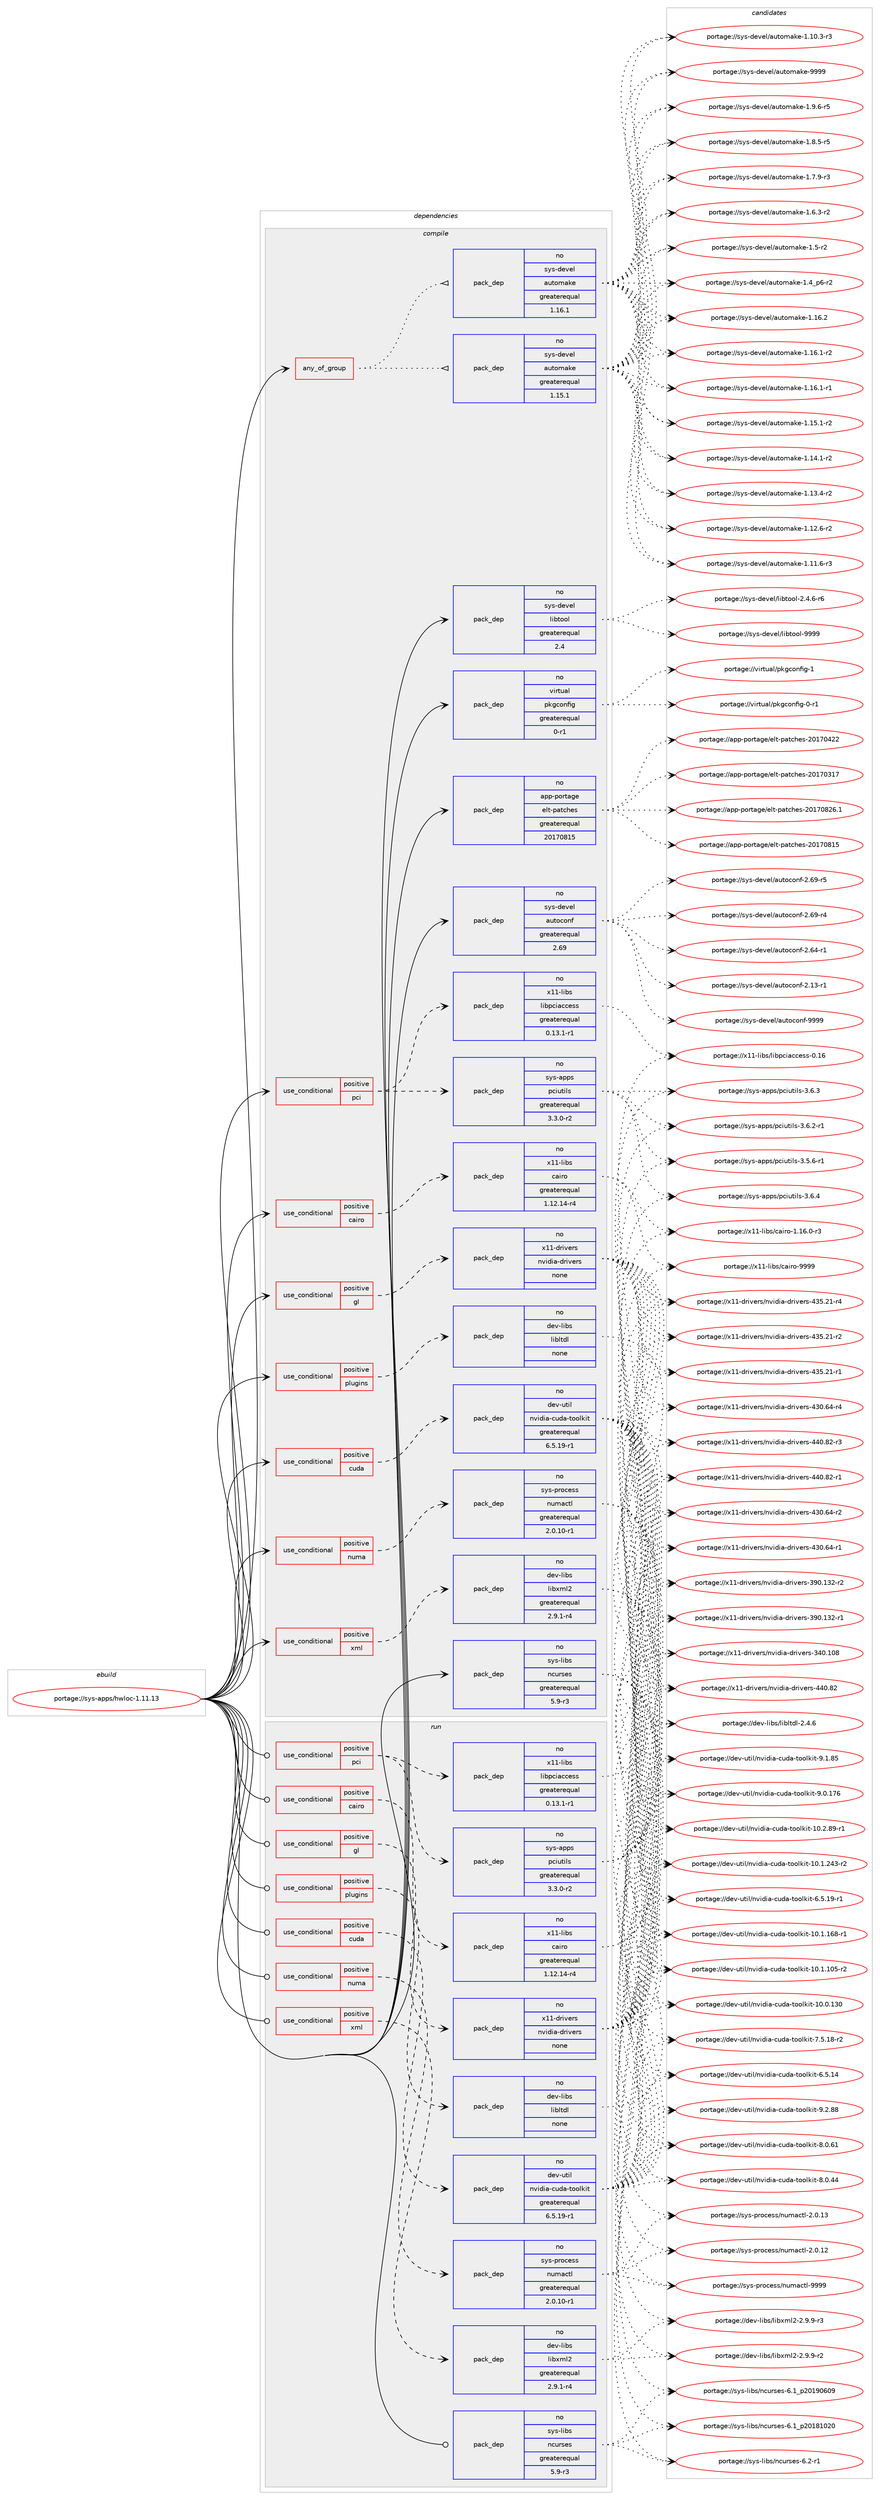 digraph prolog {

# *************
# Graph options
# *************

newrank=true;
concentrate=true;
compound=true;
graph [rankdir=LR,fontname=Helvetica,fontsize=10,ranksep=1.5];#, ranksep=2.5, nodesep=0.2];
edge  [arrowhead=vee];
node  [fontname=Helvetica,fontsize=10];

# **********
# The ebuild
# **********

subgraph cluster_leftcol {
color=gray;
rank=same;
label=<<i>ebuild</i>>;
id [label="portage://sys-apps/hwloc-1.11.13", color=red, width=4, href="../sys-apps/hwloc-1.11.13.svg"];
}

# ****************
# The dependencies
# ****************

subgraph cluster_midcol {
color=gray;
label=<<i>dependencies</i>>;
subgraph cluster_compile {
fillcolor="#eeeeee";
style=filled;
label=<<i>compile</i>>;
subgraph any101 {
dependency6155 [label=<<TABLE BORDER="0" CELLBORDER="1" CELLSPACING="0" CELLPADDING="4"><TR><TD CELLPADDING="10">any_of_group</TD></TR></TABLE>>, shape=none, color=red];subgraph pack4727 {
dependency6156 [label=<<TABLE BORDER="0" CELLBORDER="1" CELLSPACING="0" CELLPADDING="4" WIDTH="220"><TR><TD ROWSPAN="6" CELLPADDING="30">pack_dep</TD></TR><TR><TD WIDTH="110">no</TD></TR><TR><TD>sys-devel</TD></TR><TR><TD>automake</TD></TR><TR><TD>greaterequal</TD></TR><TR><TD>1.16.1</TD></TR></TABLE>>, shape=none, color=blue];
}
dependency6155:e -> dependency6156:w [weight=20,style="dotted",arrowhead="oinv"];
subgraph pack4728 {
dependency6157 [label=<<TABLE BORDER="0" CELLBORDER="1" CELLSPACING="0" CELLPADDING="4" WIDTH="220"><TR><TD ROWSPAN="6" CELLPADDING="30">pack_dep</TD></TR><TR><TD WIDTH="110">no</TD></TR><TR><TD>sys-devel</TD></TR><TR><TD>automake</TD></TR><TR><TD>greaterequal</TD></TR><TR><TD>1.15.1</TD></TR></TABLE>>, shape=none, color=blue];
}
dependency6155:e -> dependency6157:w [weight=20,style="dotted",arrowhead="oinv"];
}
id:e -> dependency6155:w [weight=20,style="solid",arrowhead="vee"];
subgraph cond1318 {
dependency6158 [label=<<TABLE BORDER="0" CELLBORDER="1" CELLSPACING="0" CELLPADDING="4"><TR><TD ROWSPAN="3" CELLPADDING="10">use_conditional</TD></TR><TR><TD>positive</TD></TR><TR><TD>cairo</TD></TR></TABLE>>, shape=none, color=red];
subgraph pack4729 {
dependency6159 [label=<<TABLE BORDER="0" CELLBORDER="1" CELLSPACING="0" CELLPADDING="4" WIDTH="220"><TR><TD ROWSPAN="6" CELLPADDING="30">pack_dep</TD></TR><TR><TD WIDTH="110">no</TD></TR><TR><TD>x11-libs</TD></TR><TR><TD>cairo</TD></TR><TR><TD>greaterequal</TD></TR><TR><TD>1.12.14-r4</TD></TR></TABLE>>, shape=none, color=blue];
}
dependency6158:e -> dependency6159:w [weight=20,style="dashed",arrowhead="vee"];
}
id:e -> dependency6158:w [weight=20,style="solid",arrowhead="vee"];
subgraph cond1319 {
dependency6160 [label=<<TABLE BORDER="0" CELLBORDER="1" CELLSPACING="0" CELLPADDING="4"><TR><TD ROWSPAN="3" CELLPADDING="10">use_conditional</TD></TR><TR><TD>positive</TD></TR><TR><TD>cuda</TD></TR></TABLE>>, shape=none, color=red];
subgraph pack4730 {
dependency6161 [label=<<TABLE BORDER="0" CELLBORDER="1" CELLSPACING="0" CELLPADDING="4" WIDTH="220"><TR><TD ROWSPAN="6" CELLPADDING="30">pack_dep</TD></TR><TR><TD WIDTH="110">no</TD></TR><TR><TD>dev-util</TD></TR><TR><TD>nvidia-cuda-toolkit</TD></TR><TR><TD>greaterequal</TD></TR><TR><TD>6.5.19-r1</TD></TR></TABLE>>, shape=none, color=blue];
}
dependency6160:e -> dependency6161:w [weight=20,style="dashed",arrowhead="vee"];
}
id:e -> dependency6160:w [weight=20,style="solid",arrowhead="vee"];
subgraph cond1320 {
dependency6162 [label=<<TABLE BORDER="0" CELLBORDER="1" CELLSPACING="0" CELLPADDING="4"><TR><TD ROWSPAN="3" CELLPADDING="10">use_conditional</TD></TR><TR><TD>positive</TD></TR><TR><TD>gl</TD></TR></TABLE>>, shape=none, color=red];
subgraph pack4731 {
dependency6163 [label=<<TABLE BORDER="0" CELLBORDER="1" CELLSPACING="0" CELLPADDING="4" WIDTH="220"><TR><TD ROWSPAN="6" CELLPADDING="30">pack_dep</TD></TR><TR><TD WIDTH="110">no</TD></TR><TR><TD>x11-drivers</TD></TR><TR><TD>nvidia-drivers</TD></TR><TR><TD>none</TD></TR><TR><TD></TD></TR></TABLE>>, shape=none, color=blue];
}
dependency6162:e -> dependency6163:w [weight=20,style="dashed",arrowhead="vee"];
}
id:e -> dependency6162:w [weight=20,style="solid",arrowhead="vee"];
subgraph cond1321 {
dependency6164 [label=<<TABLE BORDER="0" CELLBORDER="1" CELLSPACING="0" CELLPADDING="4"><TR><TD ROWSPAN="3" CELLPADDING="10">use_conditional</TD></TR><TR><TD>positive</TD></TR><TR><TD>numa</TD></TR></TABLE>>, shape=none, color=red];
subgraph pack4732 {
dependency6165 [label=<<TABLE BORDER="0" CELLBORDER="1" CELLSPACING="0" CELLPADDING="4" WIDTH="220"><TR><TD ROWSPAN="6" CELLPADDING="30">pack_dep</TD></TR><TR><TD WIDTH="110">no</TD></TR><TR><TD>sys-process</TD></TR><TR><TD>numactl</TD></TR><TR><TD>greaterequal</TD></TR><TR><TD>2.0.10-r1</TD></TR></TABLE>>, shape=none, color=blue];
}
dependency6164:e -> dependency6165:w [weight=20,style="dashed",arrowhead="vee"];
}
id:e -> dependency6164:w [weight=20,style="solid",arrowhead="vee"];
subgraph cond1322 {
dependency6166 [label=<<TABLE BORDER="0" CELLBORDER="1" CELLSPACING="0" CELLPADDING="4"><TR><TD ROWSPAN="3" CELLPADDING="10">use_conditional</TD></TR><TR><TD>positive</TD></TR><TR><TD>pci</TD></TR></TABLE>>, shape=none, color=red];
subgraph pack4733 {
dependency6167 [label=<<TABLE BORDER="0" CELLBORDER="1" CELLSPACING="0" CELLPADDING="4" WIDTH="220"><TR><TD ROWSPAN="6" CELLPADDING="30">pack_dep</TD></TR><TR><TD WIDTH="110">no</TD></TR><TR><TD>sys-apps</TD></TR><TR><TD>pciutils</TD></TR><TR><TD>greaterequal</TD></TR><TR><TD>3.3.0-r2</TD></TR></TABLE>>, shape=none, color=blue];
}
dependency6166:e -> dependency6167:w [weight=20,style="dashed",arrowhead="vee"];
subgraph pack4734 {
dependency6168 [label=<<TABLE BORDER="0" CELLBORDER="1" CELLSPACING="0" CELLPADDING="4" WIDTH="220"><TR><TD ROWSPAN="6" CELLPADDING="30">pack_dep</TD></TR><TR><TD WIDTH="110">no</TD></TR><TR><TD>x11-libs</TD></TR><TR><TD>libpciaccess</TD></TR><TR><TD>greaterequal</TD></TR><TR><TD>0.13.1-r1</TD></TR></TABLE>>, shape=none, color=blue];
}
dependency6166:e -> dependency6168:w [weight=20,style="dashed",arrowhead="vee"];
}
id:e -> dependency6166:w [weight=20,style="solid",arrowhead="vee"];
subgraph cond1323 {
dependency6169 [label=<<TABLE BORDER="0" CELLBORDER="1" CELLSPACING="0" CELLPADDING="4"><TR><TD ROWSPAN="3" CELLPADDING="10">use_conditional</TD></TR><TR><TD>positive</TD></TR><TR><TD>plugins</TD></TR></TABLE>>, shape=none, color=red];
subgraph pack4735 {
dependency6170 [label=<<TABLE BORDER="0" CELLBORDER="1" CELLSPACING="0" CELLPADDING="4" WIDTH="220"><TR><TD ROWSPAN="6" CELLPADDING="30">pack_dep</TD></TR><TR><TD WIDTH="110">no</TD></TR><TR><TD>dev-libs</TD></TR><TR><TD>libltdl</TD></TR><TR><TD>none</TD></TR><TR><TD></TD></TR></TABLE>>, shape=none, color=blue];
}
dependency6169:e -> dependency6170:w [weight=20,style="dashed",arrowhead="vee"];
}
id:e -> dependency6169:w [weight=20,style="solid",arrowhead="vee"];
subgraph cond1324 {
dependency6171 [label=<<TABLE BORDER="0" CELLBORDER="1" CELLSPACING="0" CELLPADDING="4"><TR><TD ROWSPAN="3" CELLPADDING="10">use_conditional</TD></TR><TR><TD>positive</TD></TR><TR><TD>xml</TD></TR></TABLE>>, shape=none, color=red];
subgraph pack4736 {
dependency6172 [label=<<TABLE BORDER="0" CELLBORDER="1" CELLSPACING="0" CELLPADDING="4" WIDTH="220"><TR><TD ROWSPAN="6" CELLPADDING="30">pack_dep</TD></TR><TR><TD WIDTH="110">no</TD></TR><TR><TD>dev-libs</TD></TR><TR><TD>libxml2</TD></TR><TR><TD>greaterequal</TD></TR><TR><TD>2.9.1-r4</TD></TR></TABLE>>, shape=none, color=blue];
}
dependency6171:e -> dependency6172:w [weight=20,style="dashed",arrowhead="vee"];
}
id:e -> dependency6171:w [weight=20,style="solid",arrowhead="vee"];
subgraph pack4737 {
dependency6173 [label=<<TABLE BORDER="0" CELLBORDER="1" CELLSPACING="0" CELLPADDING="4" WIDTH="220"><TR><TD ROWSPAN="6" CELLPADDING="30">pack_dep</TD></TR><TR><TD WIDTH="110">no</TD></TR><TR><TD>app-portage</TD></TR><TR><TD>elt-patches</TD></TR><TR><TD>greaterequal</TD></TR><TR><TD>20170815</TD></TR></TABLE>>, shape=none, color=blue];
}
id:e -> dependency6173:w [weight=20,style="solid",arrowhead="vee"];
subgraph pack4738 {
dependency6174 [label=<<TABLE BORDER="0" CELLBORDER="1" CELLSPACING="0" CELLPADDING="4" WIDTH="220"><TR><TD ROWSPAN="6" CELLPADDING="30">pack_dep</TD></TR><TR><TD WIDTH="110">no</TD></TR><TR><TD>sys-devel</TD></TR><TR><TD>autoconf</TD></TR><TR><TD>greaterequal</TD></TR><TR><TD>2.69</TD></TR></TABLE>>, shape=none, color=blue];
}
id:e -> dependency6174:w [weight=20,style="solid",arrowhead="vee"];
subgraph pack4739 {
dependency6175 [label=<<TABLE BORDER="0" CELLBORDER="1" CELLSPACING="0" CELLPADDING="4" WIDTH="220"><TR><TD ROWSPAN="6" CELLPADDING="30">pack_dep</TD></TR><TR><TD WIDTH="110">no</TD></TR><TR><TD>sys-devel</TD></TR><TR><TD>libtool</TD></TR><TR><TD>greaterequal</TD></TR><TR><TD>2.4</TD></TR></TABLE>>, shape=none, color=blue];
}
id:e -> dependency6175:w [weight=20,style="solid",arrowhead="vee"];
subgraph pack4740 {
dependency6176 [label=<<TABLE BORDER="0" CELLBORDER="1" CELLSPACING="0" CELLPADDING="4" WIDTH="220"><TR><TD ROWSPAN="6" CELLPADDING="30">pack_dep</TD></TR><TR><TD WIDTH="110">no</TD></TR><TR><TD>sys-libs</TD></TR><TR><TD>ncurses</TD></TR><TR><TD>greaterequal</TD></TR><TR><TD>5.9-r3</TD></TR></TABLE>>, shape=none, color=blue];
}
id:e -> dependency6176:w [weight=20,style="solid",arrowhead="vee"];
subgraph pack4741 {
dependency6177 [label=<<TABLE BORDER="0" CELLBORDER="1" CELLSPACING="0" CELLPADDING="4" WIDTH="220"><TR><TD ROWSPAN="6" CELLPADDING="30">pack_dep</TD></TR><TR><TD WIDTH="110">no</TD></TR><TR><TD>virtual</TD></TR><TR><TD>pkgconfig</TD></TR><TR><TD>greaterequal</TD></TR><TR><TD>0-r1</TD></TR></TABLE>>, shape=none, color=blue];
}
id:e -> dependency6177:w [weight=20,style="solid",arrowhead="vee"];
}
subgraph cluster_compileandrun {
fillcolor="#eeeeee";
style=filled;
label=<<i>compile and run</i>>;
}
subgraph cluster_run {
fillcolor="#eeeeee";
style=filled;
label=<<i>run</i>>;
subgraph cond1325 {
dependency6178 [label=<<TABLE BORDER="0" CELLBORDER="1" CELLSPACING="0" CELLPADDING="4"><TR><TD ROWSPAN="3" CELLPADDING="10">use_conditional</TD></TR><TR><TD>positive</TD></TR><TR><TD>cairo</TD></TR></TABLE>>, shape=none, color=red];
subgraph pack4742 {
dependency6179 [label=<<TABLE BORDER="0" CELLBORDER="1" CELLSPACING="0" CELLPADDING="4" WIDTH="220"><TR><TD ROWSPAN="6" CELLPADDING="30">pack_dep</TD></TR><TR><TD WIDTH="110">no</TD></TR><TR><TD>x11-libs</TD></TR><TR><TD>cairo</TD></TR><TR><TD>greaterequal</TD></TR><TR><TD>1.12.14-r4</TD></TR></TABLE>>, shape=none, color=blue];
}
dependency6178:e -> dependency6179:w [weight=20,style="dashed",arrowhead="vee"];
}
id:e -> dependency6178:w [weight=20,style="solid",arrowhead="odot"];
subgraph cond1326 {
dependency6180 [label=<<TABLE BORDER="0" CELLBORDER="1" CELLSPACING="0" CELLPADDING="4"><TR><TD ROWSPAN="3" CELLPADDING="10">use_conditional</TD></TR><TR><TD>positive</TD></TR><TR><TD>cuda</TD></TR></TABLE>>, shape=none, color=red];
subgraph pack4743 {
dependency6181 [label=<<TABLE BORDER="0" CELLBORDER="1" CELLSPACING="0" CELLPADDING="4" WIDTH="220"><TR><TD ROWSPAN="6" CELLPADDING="30">pack_dep</TD></TR><TR><TD WIDTH="110">no</TD></TR><TR><TD>dev-util</TD></TR><TR><TD>nvidia-cuda-toolkit</TD></TR><TR><TD>greaterequal</TD></TR><TR><TD>6.5.19-r1</TD></TR></TABLE>>, shape=none, color=blue];
}
dependency6180:e -> dependency6181:w [weight=20,style="dashed",arrowhead="vee"];
}
id:e -> dependency6180:w [weight=20,style="solid",arrowhead="odot"];
subgraph cond1327 {
dependency6182 [label=<<TABLE BORDER="0" CELLBORDER="1" CELLSPACING="0" CELLPADDING="4"><TR><TD ROWSPAN="3" CELLPADDING="10">use_conditional</TD></TR><TR><TD>positive</TD></TR><TR><TD>gl</TD></TR></TABLE>>, shape=none, color=red];
subgraph pack4744 {
dependency6183 [label=<<TABLE BORDER="0" CELLBORDER="1" CELLSPACING="0" CELLPADDING="4" WIDTH="220"><TR><TD ROWSPAN="6" CELLPADDING="30">pack_dep</TD></TR><TR><TD WIDTH="110">no</TD></TR><TR><TD>x11-drivers</TD></TR><TR><TD>nvidia-drivers</TD></TR><TR><TD>none</TD></TR><TR><TD></TD></TR></TABLE>>, shape=none, color=blue];
}
dependency6182:e -> dependency6183:w [weight=20,style="dashed",arrowhead="vee"];
}
id:e -> dependency6182:w [weight=20,style="solid",arrowhead="odot"];
subgraph cond1328 {
dependency6184 [label=<<TABLE BORDER="0" CELLBORDER="1" CELLSPACING="0" CELLPADDING="4"><TR><TD ROWSPAN="3" CELLPADDING="10">use_conditional</TD></TR><TR><TD>positive</TD></TR><TR><TD>numa</TD></TR></TABLE>>, shape=none, color=red];
subgraph pack4745 {
dependency6185 [label=<<TABLE BORDER="0" CELLBORDER="1" CELLSPACING="0" CELLPADDING="4" WIDTH="220"><TR><TD ROWSPAN="6" CELLPADDING="30">pack_dep</TD></TR><TR><TD WIDTH="110">no</TD></TR><TR><TD>sys-process</TD></TR><TR><TD>numactl</TD></TR><TR><TD>greaterequal</TD></TR><TR><TD>2.0.10-r1</TD></TR></TABLE>>, shape=none, color=blue];
}
dependency6184:e -> dependency6185:w [weight=20,style="dashed",arrowhead="vee"];
}
id:e -> dependency6184:w [weight=20,style="solid",arrowhead="odot"];
subgraph cond1329 {
dependency6186 [label=<<TABLE BORDER="0" CELLBORDER="1" CELLSPACING="0" CELLPADDING="4"><TR><TD ROWSPAN="3" CELLPADDING="10">use_conditional</TD></TR><TR><TD>positive</TD></TR><TR><TD>pci</TD></TR></TABLE>>, shape=none, color=red];
subgraph pack4746 {
dependency6187 [label=<<TABLE BORDER="0" CELLBORDER="1" CELLSPACING="0" CELLPADDING="4" WIDTH="220"><TR><TD ROWSPAN="6" CELLPADDING="30">pack_dep</TD></TR><TR><TD WIDTH="110">no</TD></TR><TR><TD>sys-apps</TD></TR><TR><TD>pciutils</TD></TR><TR><TD>greaterequal</TD></TR><TR><TD>3.3.0-r2</TD></TR></TABLE>>, shape=none, color=blue];
}
dependency6186:e -> dependency6187:w [weight=20,style="dashed",arrowhead="vee"];
subgraph pack4747 {
dependency6188 [label=<<TABLE BORDER="0" CELLBORDER="1" CELLSPACING="0" CELLPADDING="4" WIDTH="220"><TR><TD ROWSPAN="6" CELLPADDING="30">pack_dep</TD></TR><TR><TD WIDTH="110">no</TD></TR><TR><TD>x11-libs</TD></TR><TR><TD>libpciaccess</TD></TR><TR><TD>greaterequal</TD></TR><TR><TD>0.13.1-r1</TD></TR></TABLE>>, shape=none, color=blue];
}
dependency6186:e -> dependency6188:w [weight=20,style="dashed",arrowhead="vee"];
}
id:e -> dependency6186:w [weight=20,style="solid",arrowhead="odot"];
subgraph cond1330 {
dependency6189 [label=<<TABLE BORDER="0" CELLBORDER="1" CELLSPACING="0" CELLPADDING="4"><TR><TD ROWSPAN="3" CELLPADDING="10">use_conditional</TD></TR><TR><TD>positive</TD></TR><TR><TD>plugins</TD></TR></TABLE>>, shape=none, color=red];
subgraph pack4748 {
dependency6190 [label=<<TABLE BORDER="0" CELLBORDER="1" CELLSPACING="0" CELLPADDING="4" WIDTH="220"><TR><TD ROWSPAN="6" CELLPADDING="30">pack_dep</TD></TR><TR><TD WIDTH="110">no</TD></TR><TR><TD>dev-libs</TD></TR><TR><TD>libltdl</TD></TR><TR><TD>none</TD></TR><TR><TD></TD></TR></TABLE>>, shape=none, color=blue];
}
dependency6189:e -> dependency6190:w [weight=20,style="dashed",arrowhead="vee"];
}
id:e -> dependency6189:w [weight=20,style="solid",arrowhead="odot"];
subgraph cond1331 {
dependency6191 [label=<<TABLE BORDER="0" CELLBORDER="1" CELLSPACING="0" CELLPADDING="4"><TR><TD ROWSPAN="3" CELLPADDING="10">use_conditional</TD></TR><TR><TD>positive</TD></TR><TR><TD>xml</TD></TR></TABLE>>, shape=none, color=red];
subgraph pack4749 {
dependency6192 [label=<<TABLE BORDER="0" CELLBORDER="1" CELLSPACING="0" CELLPADDING="4" WIDTH="220"><TR><TD ROWSPAN="6" CELLPADDING="30">pack_dep</TD></TR><TR><TD WIDTH="110">no</TD></TR><TR><TD>dev-libs</TD></TR><TR><TD>libxml2</TD></TR><TR><TD>greaterequal</TD></TR><TR><TD>2.9.1-r4</TD></TR></TABLE>>, shape=none, color=blue];
}
dependency6191:e -> dependency6192:w [weight=20,style="dashed",arrowhead="vee"];
}
id:e -> dependency6191:w [weight=20,style="solid",arrowhead="odot"];
subgraph pack4750 {
dependency6193 [label=<<TABLE BORDER="0" CELLBORDER="1" CELLSPACING="0" CELLPADDING="4" WIDTH="220"><TR><TD ROWSPAN="6" CELLPADDING="30">pack_dep</TD></TR><TR><TD WIDTH="110">no</TD></TR><TR><TD>sys-libs</TD></TR><TR><TD>ncurses</TD></TR><TR><TD>greaterequal</TD></TR><TR><TD>5.9-r3</TD></TR></TABLE>>, shape=none, color=blue];
}
id:e -> dependency6193:w [weight=20,style="solid",arrowhead="odot"];
}
}

# **************
# The candidates
# **************

subgraph cluster_choices {
rank=same;
color=gray;
label=<<i>candidates</i>>;

subgraph choice4727 {
color=black;
nodesep=1;
choice115121115451001011181011084797117116111109971071014557575757 [label="portage://sys-devel/automake-9999", color=red, width=4,href="../sys-devel/automake-9999.svg"];
choice115121115451001011181011084797117116111109971071014549465746544511453 [label="portage://sys-devel/automake-1.9.6-r5", color=red, width=4,href="../sys-devel/automake-1.9.6-r5.svg"];
choice115121115451001011181011084797117116111109971071014549465646534511453 [label="portage://sys-devel/automake-1.8.5-r5", color=red, width=4,href="../sys-devel/automake-1.8.5-r5.svg"];
choice115121115451001011181011084797117116111109971071014549465546574511451 [label="portage://sys-devel/automake-1.7.9-r3", color=red, width=4,href="../sys-devel/automake-1.7.9-r3.svg"];
choice115121115451001011181011084797117116111109971071014549465446514511450 [label="portage://sys-devel/automake-1.6.3-r2", color=red, width=4,href="../sys-devel/automake-1.6.3-r2.svg"];
choice11512111545100101118101108479711711611110997107101454946534511450 [label="portage://sys-devel/automake-1.5-r2", color=red, width=4,href="../sys-devel/automake-1.5-r2.svg"];
choice115121115451001011181011084797117116111109971071014549465295112544511450 [label="portage://sys-devel/automake-1.4_p6-r2", color=red, width=4,href="../sys-devel/automake-1.4_p6-r2.svg"];
choice1151211154510010111810110847971171161111099710710145494649544650 [label="portage://sys-devel/automake-1.16.2", color=red, width=4,href="../sys-devel/automake-1.16.2.svg"];
choice11512111545100101118101108479711711611110997107101454946495446494511450 [label="portage://sys-devel/automake-1.16.1-r2", color=red, width=4,href="../sys-devel/automake-1.16.1-r2.svg"];
choice11512111545100101118101108479711711611110997107101454946495446494511449 [label="portage://sys-devel/automake-1.16.1-r1", color=red, width=4,href="../sys-devel/automake-1.16.1-r1.svg"];
choice11512111545100101118101108479711711611110997107101454946495346494511450 [label="portage://sys-devel/automake-1.15.1-r2", color=red, width=4,href="../sys-devel/automake-1.15.1-r2.svg"];
choice11512111545100101118101108479711711611110997107101454946495246494511450 [label="portage://sys-devel/automake-1.14.1-r2", color=red, width=4,href="../sys-devel/automake-1.14.1-r2.svg"];
choice11512111545100101118101108479711711611110997107101454946495146524511450 [label="portage://sys-devel/automake-1.13.4-r2", color=red, width=4,href="../sys-devel/automake-1.13.4-r2.svg"];
choice11512111545100101118101108479711711611110997107101454946495046544511450 [label="portage://sys-devel/automake-1.12.6-r2", color=red, width=4,href="../sys-devel/automake-1.12.6-r2.svg"];
choice11512111545100101118101108479711711611110997107101454946494946544511451 [label="portage://sys-devel/automake-1.11.6-r3", color=red, width=4,href="../sys-devel/automake-1.11.6-r3.svg"];
choice11512111545100101118101108479711711611110997107101454946494846514511451 [label="portage://sys-devel/automake-1.10.3-r3", color=red, width=4,href="../sys-devel/automake-1.10.3-r3.svg"];
dependency6156:e -> choice115121115451001011181011084797117116111109971071014557575757:w [style=dotted,weight="100"];
dependency6156:e -> choice115121115451001011181011084797117116111109971071014549465746544511453:w [style=dotted,weight="100"];
dependency6156:e -> choice115121115451001011181011084797117116111109971071014549465646534511453:w [style=dotted,weight="100"];
dependency6156:e -> choice115121115451001011181011084797117116111109971071014549465546574511451:w [style=dotted,weight="100"];
dependency6156:e -> choice115121115451001011181011084797117116111109971071014549465446514511450:w [style=dotted,weight="100"];
dependency6156:e -> choice11512111545100101118101108479711711611110997107101454946534511450:w [style=dotted,weight="100"];
dependency6156:e -> choice115121115451001011181011084797117116111109971071014549465295112544511450:w [style=dotted,weight="100"];
dependency6156:e -> choice1151211154510010111810110847971171161111099710710145494649544650:w [style=dotted,weight="100"];
dependency6156:e -> choice11512111545100101118101108479711711611110997107101454946495446494511450:w [style=dotted,weight="100"];
dependency6156:e -> choice11512111545100101118101108479711711611110997107101454946495446494511449:w [style=dotted,weight="100"];
dependency6156:e -> choice11512111545100101118101108479711711611110997107101454946495346494511450:w [style=dotted,weight="100"];
dependency6156:e -> choice11512111545100101118101108479711711611110997107101454946495246494511450:w [style=dotted,weight="100"];
dependency6156:e -> choice11512111545100101118101108479711711611110997107101454946495146524511450:w [style=dotted,weight="100"];
dependency6156:e -> choice11512111545100101118101108479711711611110997107101454946495046544511450:w [style=dotted,weight="100"];
dependency6156:e -> choice11512111545100101118101108479711711611110997107101454946494946544511451:w [style=dotted,weight="100"];
dependency6156:e -> choice11512111545100101118101108479711711611110997107101454946494846514511451:w [style=dotted,weight="100"];
}
subgraph choice4728 {
color=black;
nodesep=1;
choice115121115451001011181011084797117116111109971071014557575757 [label="portage://sys-devel/automake-9999", color=red, width=4,href="../sys-devel/automake-9999.svg"];
choice115121115451001011181011084797117116111109971071014549465746544511453 [label="portage://sys-devel/automake-1.9.6-r5", color=red, width=4,href="../sys-devel/automake-1.9.6-r5.svg"];
choice115121115451001011181011084797117116111109971071014549465646534511453 [label="portage://sys-devel/automake-1.8.5-r5", color=red, width=4,href="../sys-devel/automake-1.8.5-r5.svg"];
choice115121115451001011181011084797117116111109971071014549465546574511451 [label="portage://sys-devel/automake-1.7.9-r3", color=red, width=4,href="../sys-devel/automake-1.7.9-r3.svg"];
choice115121115451001011181011084797117116111109971071014549465446514511450 [label="portage://sys-devel/automake-1.6.3-r2", color=red, width=4,href="../sys-devel/automake-1.6.3-r2.svg"];
choice11512111545100101118101108479711711611110997107101454946534511450 [label="portage://sys-devel/automake-1.5-r2", color=red, width=4,href="../sys-devel/automake-1.5-r2.svg"];
choice115121115451001011181011084797117116111109971071014549465295112544511450 [label="portage://sys-devel/automake-1.4_p6-r2", color=red, width=4,href="../sys-devel/automake-1.4_p6-r2.svg"];
choice1151211154510010111810110847971171161111099710710145494649544650 [label="portage://sys-devel/automake-1.16.2", color=red, width=4,href="../sys-devel/automake-1.16.2.svg"];
choice11512111545100101118101108479711711611110997107101454946495446494511450 [label="portage://sys-devel/automake-1.16.1-r2", color=red, width=4,href="../sys-devel/automake-1.16.1-r2.svg"];
choice11512111545100101118101108479711711611110997107101454946495446494511449 [label="portage://sys-devel/automake-1.16.1-r1", color=red, width=4,href="../sys-devel/automake-1.16.1-r1.svg"];
choice11512111545100101118101108479711711611110997107101454946495346494511450 [label="portage://sys-devel/automake-1.15.1-r2", color=red, width=4,href="../sys-devel/automake-1.15.1-r2.svg"];
choice11512111545100101118101108479711711611110997107101454946495246494511450 [label="portage://sys-devel/automake-1.14.1-r2", color=red, width=4,href="../sys-devel/automake-1.14.1-r2.svg"];
choice11512111545100101118101108479711711611110997107101454946495146524511450 [label="portage://sys-devel/automake-1.13.4-r2", color=red, width=4,href="../sys-devel/automake-1.13.4-r2.svg"];
choice11512111545100101118101108479711711611110997107101454946495046544511450 [label="portage://sys-devel/automake-1.12.6-r2", color=red, width=4,href="../sys-devel/automake-1.12.6-r2.svg"];
choice11512111545100101118101108479711711611110997107101454946494946544511451 [label="portage://sys-devel/automake-1.11.6-r3", color=red, width=4,href="../sys-devel/automake-1.11.6-r3.svg"];
choice11512111545100101118101108479711711611110997107101454946494846514511451 [label="portage://sys-devel/automake-1.10.3-r3", color=red, width=4,href="../sys-devel/automake-1.10.3-r3.svg"];
dependency6157:e -> choice115121115451001011181011084797117116111109971071014557575757:w [style=dotted,weight="100"];
dependency6157:e -> choice115121115451001011181011084797117116111109971071014549465746544511453:w [style=dotted,weight="100"];
dependency6157:e -> choice115121115451001011181011084797117116111109971071014549465646534511453:w [style=dotted,weight="100"];
dependency6157:e -> choice115121115451001011181011084797117116111109971071014549465546574511451:w [style=dotted,weight="100"];
dependency6157:e -> choice115121115451001011181011084797117116111109971071014549465446514511450:w [style=dotted,weight="100"];
dependency6157:e -> choice11512111545100101118101108479711711611110997107101454946534511450:w [style=dotted,weight="100"];
dependency6157:e -> choice115121115451001011181011084797117116111109971071014549465295112544511450:w [style=dotted,weight="100"];
dependency6157:e -> choice1151211154510010111810110847971171161111099710710145494649544650:w [style=dotted,weight="100"];
dependency6157:e -> choice11512111545100101118101108479711711611110997107101454946495446494511450:w [style=dotted,weight="100"];
dependency6157:e -> choice11512111545100101118101108479711711611110997107101454946495446494511449:w [style=dotted,weight="100"];
dependency6157:e -> choice11512111545100101118101108479711711611110997107101454946495346494511450:w [style=dotted,weight="100"];
dependency6157:e -> choice11512111545100101118101108479711711611110997107101454946495246494511450:w [style=dotted,weight="100"];
dependency6157:e -> choice11512111545100101118101108479711711611110997107101454946495146524511450:w [style=dotted,weight="100"];
dependency6157:e -> choice11512111545100101118101108479711711611110997107101454946495046544511450:w [style=dotted,weight="100"];
dependency6157:e -> choice11512111545100101118101108479711711611110997107101454946494946544511451:w [style=dotted,weight="100"];
dependency6157:e -> choice11512111545100101118101108479711711611110997107101454946494846514511451:w [style=dotted,weight="100"];
}
subgraph choice4729 {
color=black;
nodesep=1;
choice120494945108105981154799971051141114557575757 [label="portage://x11-libs/cairo-9999", color=red, width=4,href="../x11-libs/cairo-9999.svg"];
choice12049494510810598115479997105114111454946495446484511451 [label="portage://x11-libs/cairo-1.16.0-r3", color=red, width=4,href="../x11-libs/cairo-1.16.0-r3.svg"];
dependency6159:e -> choice120494945108105981154799971051141114557575757:w [style=dotted,weight="100"];
dependency6159:e -> choice12049494510810598115479997105114111454946495446484511451:w [style=dotted,weight="100"];
}
subgraph choice4730 {
color=black;
nodesep=1;
choice1001011184511711610510847110118105100105974599117100974511611111110810710511645574650465656 [label="portage://dev-util/nvidia-cuda-toolkit-9.2.88", color=red, width=4,href="../dev-util/nvidia-cuda-toolkit-9.2.88.svg"];
choice1001011184511711610510847110118105100105974599117100974511611111110810710511645574649465653 [label="portage://dev-util/nvidia-cuda-toolkit-9.1.85", color=red, width=4,href="../dev-util/nvidia-cuda-toolkit-9.1.85.svg"];
choice100101118451171161051084711011810510010597459911710097451161111111081071051164557464846495554 [label="portage://dev-util/nvidia-cuda-toolkit-9.0.176", color=red, width=4,href="../dev-util/nvidia-cuda-toolkit-9.0.176.svg"];
choice1001011184511711610510847110118105100105974599117100974511611111110810710511645564648465449 [label="portage://dev-util/nvidia-cuda-toolkit-8.0.61", color=red, width=4,href="../dev-util/nvidia-cuda-toolkit-8.0.61.svg"];
choice1001011184511711610510847110118105100105974599117100974511611111110810710511645564648465252 [label="portage://dev-util/nvidia-cuda-toolkit-8.0.44", color=red, width=4,href="../dev-util/nvidia-cuda-toolkit-8.0.44.svg"];
choice10010111845117116105108471101181051001059745991171009745116111111108107105116455546534649564511450 [label="portage://dev-util/nvidia-cuda-toolkit-7.5.18-r2", color=red, width=4,href="../dev-util/nvidia-cuda-toolkit-7.5.18-r2.svg"];
choice10010111845117116105108471101181051001059745991171009745116111111108107105116455446534649574511449 [label="portage://dev-util/nvidia-cuda-toolkit-6.5.19-r1", color=red, width=4,href="../dev-util/nvidia-cuda-toolkit-6.5.19-r1.svg"];
choice1001011184511711610510847110118105100105974599117100974511611111110810710511645544653464952 [label="portage://dev-util/nvidia-cuda-toolkit-6.5.14", color=red, width=4,href="../dev-util/nvidia-cuda-toolkit-6.5.14.svg"];
choice1001011184511711610510847110118105100105974599117100974511611111110810710511645494846504656574511449 [label="portage://dev-util/nvidia-cuda-toolkit-10.2.89-r1", color=red, width=4,href="../dev-util/nvidia-cuda-toolkit-10.2.89-r1.svg"];
choice100101118451171161051084711011810510010597459911710097451161111111081071051164549484649465052514511450 [label="portage://dev-util/nvidia-cuda-toolkit-10.1.243-r2", color=red, width=4,href="../dev-util/nvidia-cuda-toolkit-10.1.243-r2.svg"];
choice100101118451171161051084711011810510010597459911710097451161111111081071051164549484649464954564511449 [label="portage://dev-util/nvidia-cuda-toolkit-10.1.168-r1", color=red, width=4,href="../dev-util/nvidia-cuda-toolkit-10.1.168-r1.svg"];
choice100101118451171161051084711011810510010597459911710097451161111111081071051164549484649464948534511450 [label="portage://dev-util/nvidia-cuda-toolkit-10.1.105-r2", color=red, width=4,href="../dev-util/nvidia-cuda-toolkit-10.1.105-r2.svg"];
choice10010111845117116105108471101181051001059745991171009745116111111108107105116454948464846495148 [label="portage://dev-util/nvidia-cuda-toolkit-10.0.130", color=red, width=4,href="../dev-util/nvidia-cuda-toolkit-10.0.130.svg"];
dependency6161:e -> choice1001011184511711610510847110118105100105974599117100974511611111110810710511645574650465656:w [style=dotted,weight="100"];
dependency6161:e -> choice1001011184511711610510847110118105100105974599117100974511611111110810710511645574649465653:w [style=dotted,weight="100"];
dependency6161:e -> choice100101118451171161051084711011810510010597459911710097451161111111081071051164557464846495554:w [style=dotted,weight="100"];
dependency6161:e -> choice1001011184511711610510847110118105100105974599117100974511611111110810710511645564648465449:w [style=dotted,weight="100"];
dependency6161:e -> choice1001011184511711610510847110118105100105974599117100974511611111110810710511645564648465252:w [style=dotted,weight="100"];
dependency6161:e -> choice10010111845117116105108471101181051001059745991171009745116111111108107105116455546534649564511450:w [style=dotted,weight="100"];
dependency6161:e -> choice10010111845117116105108471101181051001059745991171009745116111111108107105116455446534649574511449:w [style=dotted,weight="100"];
dependency6161:e -> choice1001011184511711610510847110118105100105974599117100974511611111110810710511645544653464952:w [style=dotted,weight="100"];
dependency6161:e -> choice1001011184511711610510847110118105100105974599117100974511611111110810710511645494846504656574511449:w [style=dotted,weight="100"];
dependency6161:e -> choice100101118451171161051084711011810510010597459911710097451161111111081071051164549484649465052514511450:w [style=dotted,weight="100"];
dependency6161:e -> choice100101118451171161051084711011810510010597459911710097451161111111081071051164549484649464954564511449:w [style=dotted,weight="100"];
dependency6161:e -> choice100101118451171161051084711011810510010597459911710097451161111111081071051164549484649464948534511450:w [style=dotted,weight="100"];
dependency6161:e -> choice10010111845117116105108471101181051001059745991171009745116111111108107105116454948464846495148:w [style=dotted,weight="100"];
}
subgraph choice4731 {
color=black;
nodesep=1;
choice120494945100114105118101114115471101181051001059745100114105118101114115455252484656504511451 [label="portage://x11-drivers/nvidia-drivers-440.82-r3", color=red, width=4,href="../x11-drivers/nvidia-drivers-440.82-r3.svg"];
choice120494945100114105118101114115471101181051001059745100114105118101114115455252484656504511449 [label="portage://x11-drivers/nvidia-drivers-440.82-r1", color=red, width=4,href="../x11-drivers/nvidia-drivers-440.82-r1.svg"];
choice12049494510011410511810111411547110118105100105974510011410511810111411545525248465650 [label="portage://x11-drivers/nvidia-drivers-440.82", color=red, width=4,href="../x11-drivers/nvidia-drivers-440.82.svg"];
choice120494945100114105118101114115471101181051001059745100114105118101114115455251534650494511452 [label="portage://x11-drivers/nvidia-drivers-435.21-r4", color=red, width=4,href="../x11-drivers/nvidia-drivers-435.21-r4.svg"];
choice120494945100114105118101114115471101181051001059745100114105118101114115455251534650494511450 [label="portage://x11-drivers/nvidia-drivers-435.21-r2", color=red, width=4,href="../x11-drivers/nvidia-drivers-435.21-r2.svg"];
choice120494945100114105118101114115471101181051001059745100114105118101114115455251534650494511449 [label="portage://x11-drivers/nvidia-drivers-435.21-r1", color=red, width=4,href="../x11-drivers/nvidia-drivers-435.21-r1.svg"];
choice120494945100114105118101114115471101181051001059745100114105118101114115455251484654524511452 [label="portage://x11-drivers/nvidia-drivers-430.64-r4", color=red, width=4,href="../x11-drivers/nvidia-drivers-430.64-r4.svg"];
choice120494945100114105118101114115471101181051001059745100114105118101114115455251484654524511450 [label="portage://x11-drivers/nvidia-drivers-430.64-r2", color=red, width=4,href="../x11-drivers/nvidia-drivers-430.64-r2.svg"];
choice120494945100114105118101114115471101181051001059745100114105118101114115455251484654524511449 [label="portage://x11-drivers/nvidia-drivers-430.64-r1", color=red, width=4,href="../x11-drivers/nvidia-drivers-430.64-r1.svg"];
choice12049494510011410511810111411547110118105100105974510011410511810111411545515748464951504511450 [label="portage://x11-drivers/nvidia-drivers-390.132-r2", color=red, width=4,href="../x11-drivers/nvidia-drivers-390.132-r2.svg"];
choice12049494510011410511810111411547110118105100105974510011410511810111411545515748464951504511449 [label="portage://x11-drivers/nvidia-drivers-390.132-r1", color=red, width=4,href="../x11-drivers/nvidia-drivers-390.132-r1.svg"];
choice1204949451001141051181011141154711011810510010597451001141051181011141154551524846494856 [label="portage://x11-drivers/nvidia-drivers-340.108", color=red, width=4,href="../x11-drivers/nvidia-drivers-340.108.svg"];
dependency6163:e -> choice120494945100114105118101114115471101181051001059745100114105118101114115455252484656504511451:w [style=dotted,weight="100"];
dependency6163:e -> choice120494945100114105118101114115471101181051001059745100114105118101114115455252484656504511449:w [style=dotted,weight="100"];
dependency6163:e -> choice12049494510011410511810111411547110118105100105974510011410511810111411545525248465650:w [style=dotted,weight="100"];
dependency6163:e -> choice120494945100114105118101114115471101181051001059745100114105118101114115455251534650494511452:w [style=dotted,weight="100"];
dependency6163:e -> choice120494945100114105118101114115471101181051001059745100114105118101114115455251534650494511450:w [style=dotted,weight="100"];
dependency6163:e -> choice120494945100114105118101114115471101181051001059745100114105118101114115455251534650494511449:w [style=dotted,weight="100"];
dependency6163:e -> choice120494945100114105118101114115471101181051001059745100114105118101114115455251484654524511452:w [style=dotted,weight="100"];
dependency6163:e -> choice120494945100114105118101114115471101181051001059745100114105118101114115455251484654524511450:w [style=dotted,weight="100"];
dependency6163:e -> choice120494945100114105118101114115471101181051001059745100114105118101114115455251484654524511449:w [style=dotted,weight="100"];
dependency6163:e -> choice12049494510011410511810111411547110118105100105974510011410511810111411545515748464951504511450:w [style=dotted,weight="100"];
dependency6163:e -> choice12049494510011410511810111411547110118105100105974510011410511810111411545515748464951504511449:w [style=dotted,weight="100"];
dependency6163:e -> choice1204949451001141051181011141154711011810510010597451001141051181011141154551524846494856:w [style=dotted,weight="100"];
}
subgraph choice4732 {
color=black;
nodesep=1;
choice11512111545112114111991011151154711011710997991161084557575757 [label="portage://sys-process/numactl-9999", color=red, width=4,href="../sys-process/numactl-9999.svg"];
choice115121115451121141119910111511547110117109979911610845504648464951 [label="portage://sys-process/numactl-2.0.13", color=red, width=4,href="../sys-process/numactl-2.0.13.svg"];
choice115121115451121141119910111511547110117109979911610845504648464950 [label="portage://sys-process/numactl-2.0.12", color=red, width=4,href="../sys-process/numactl-2.0.12.svg"];
dependency6165:e -> choice11512111545112114111991011151154711011710997991161084557575757:w [style=dotted,weight="100"];
dependency6165:e -> choice115121115451121141119910111511547110117109979911610845504648464951:w [style=dotted,weight="100"];
dependency6165:e -> choice115121115451121141119910111511547110117109979911610845504648464950:w [style=dotted,weight="100"];
}
subgraph choice4733 {
color=black;
nodesep=1;
choice11512111545971121121154711299105117116105108115455146544652 [label="portage://sys-apps/pciutils-3.6.4", color=red, width=4,href="../sys-apps/pciutils-3.6.4.svg"];
choice11512111545971121121154711299105117116105108115455146544651 [label="portage://sys-apps/pciutils-3.6.3", color=red, width=4,href="../sys-apps/pciutils-3.6.3.svg"];
choice115121115459711211211547112991051171161051081154551465446504511449 [label="portage://sys-apps/pciutils-3.6.2-r1", color=red, width=4,href="../sys-apps/pciutils-3.6.2-r1.svg"];
choice115121115459711211211547112991051171161051081154551465346544511449 [label="portage://sys-apps/pciutils-3.5.6-r1", color=red, width=4,href="../sys-apps/pciutils-3.5.6-r1.svg"];
dependency6167:e -> choice11512111545971121121154711299105117116105108115455146544652:w [style=dotted,weight="100"];
dependency6167:e -> choice11512111545971121121154711299105117116105108115455146544651:w [style=dotted,weight="100"];
dependency6167:e -> choice115121115459711211211547112991051171161051081154551465446504511449:w [style=dotted,weight="100"];
dependency6167:e -> choice115121115459711211211547112991051171161051081154551465346544511449:w [style=dotted,weight="100"];
}
subgraph choice4734 {
color=black;
nodesep=1;
choice120494945108105981154710810598112991059799991011151154548464954 [label="portage://x11-libs/libpciaccess-0.16", color=red, width=4,href="../x11-libs/libpciaccess-0.16.svg"];
dependency6168:e -> choice120494945108105981154710810598112991059799991011151154548464954:w [style=dotted,weight="100"];
}
subgraph choice4735 {
color=black;
nodesep=1;
choice10010111845108105981154710810598108116100108455046524654 [label="portage://dev-libs/libltdl-2.4.6", color=red, width=4,href="../dev-libs/libltdl-2.4.6.svg"];
dependency6170:e -> choice10010111845108105981154710810598108116100108455046524654:w [style=dotted,weight="100"];
}
subgraph choice4736 {
color=black;
nodesep=1;
choice10010111845108105981154710810598120109108504550465746574511451 [label="portage://dev-libs/libxml2-2.9.9-r3", color=red, width=4,href="../dev-libs/libxml2-2.9.9-r3.svg"];
choice10010111845108105981154710810598120109108504550465746574511450 [label="portage://dev-libs/libxml2-2.9.9-r2", color=red, width=4,href="../dev-libs/libxml2-2.9.9-r2.svg"];
dependency6172:e -> choice10010111845108105981154710810598120109108504550465746574511451:w [style=dotted,weight="100"];
dependency6172:e -> choice10010111845108105981154710810598120109108504550465746574511450:w [style=dotted,weight="100"];
}
subgraph choice4737 {
color=black;
nodesep=1;
choice971121124511211111411697103101471011081164511297116991041011154550484955485650544649 [label="portage://app-portage/elt-patches-20170826.1", color=red, width=4,href="../app-portage/elt-patches-20170826.1.svg"];
choice97112112451121111141169710310147101108116451129711699104101115455048495548564953 [label="portage://app-portage/elt-patches-20170815", color=red, width=4,href="../app-portage/elt-patches-20170815.svg"];
choice97112112451121111141169710310147101108116451129711699104101115455048495548525050 [label="portage://app-portage/elt-patches-20170422", color=red, width=4,href="../app-portage/elt-patches-20170422.svg"];
choice97112112451121111141169710310147101108116451129711699104101115455048495548514955 [label="portage://app-portage/elt-patches-20170317", color=red, width=4,href="../app-portage/elt-patches-20170317.svg"];
dependency6173:e -> choice971121124511211111411697103101471011081164511297116991041011154550484955485650544649:w [style=dotted,weight="100"];
dependency6173:e -> choice97112112451121111141169710310147101108116451129711699104101115455048495548564953:w [style=dotted,weight="100"];
dependency6173:e -> choice97112112451121111141169710310147101108116451129711699104101115455048495548525050:w [style=dotted,weight="100"];
dependency6173:e -> choice97112112451121111141169710310147101108116451129711699104101115455048495548514955:w [style=dotted,weight="100"];
}
subgraph choice4738 {
color=black;
nodesep=1;
choice115121115451001011181011084797117116111991111101024557575757 [label="portage://sys-devel/autoconf-9999", color=red, width=4,href="../sys-devel/autoconf-9999.svg"];
choice1151211154510010111810110847971171161119911111010245504654574511453 [label="portage://sys-devel/autoconf-2.69-r5", color=red, width=4,href="../sys-devel/autoconf-2.69-r5.svg"];
choice1151211154510010111810110847971171161119911111010245504654574511452 [label="portage://sys-devel/autoconf-2.69-r4", color=red, width=4,href="../sys-devel/autoconf-2.69-r4.svg"];
choice1151211154510010111810110847971171161119911111010245504654524511449 [label="portage://sys-devel/autoconf-2.64-r1", color=red, width=4,href="../sys-devel/autoconf-2.64-r1.svg"];
choice1151211154510010111810110847971171161119911111010245504649514511449 [label="portage://sys-devel/autoconf-2.13-r1", color=red, width=4,href="../sys-devel/autoconf-2.13-r1.svg"];
dependency6174:e -> choice115121115451001011181011084797117116111991111101024557575757:w [style=dotted,weight="100"];
dependency6174:e -> choice1151211154510010111810110847971171161119911111010245504654574511453:w [style=dotted,weight="100"];
dependency6174:e -> choice1151211154510010111810110847971171161119911111010245504654574511452:w [style=dotted,weight="100"];
dependency6174:e -> choice1151211154510010111810110847971171161119911111010245504654524511449:w [style=dotted,weight="100"];
dependency6174:e -> choice1151211154510010111810110847971171161119911111010245504649514511449:w [style=dotted,weight="100"];
}
subgraph choice4739 {
color=black;
nodesep=1;
choice1151211154510010111810110847108105981161111111084557575757 [label="portage://sys-devel/libtool-9999", color=red, width=4,href="../sys-devel/libtool-9999.svg"];
choice1151211154510010111810110847108105981161111111084550465246544511454 [label="portage://sys-devel/libtool-2.4.6-r6", color=red, width=4,href="../sys-devel/libtool-2.4.6-r6.svg"];
dependency6175:e -> choice1151211154510010111810110847108105981161111111084557575757:w [style=dotted,weight="100"];
dependency6175:e -> choice1151211154510010111810110847108105981161111111084550465246544511454:w [style=dotted,weight="100"];
}
subgraph choice4740 {
color=black;
nodesep=1;
choice11512111545108105981154711099117114115101115455446504511449 [label="portage://sys-libs/ncurses-6.2-r1", color=red, width=4,href="../sys-libs/ncurses-6.2-r1.svg"];
choice1151211154510810598115471109911711411510111545544649951125048495748544857 [label="portage://sys-libs/ncurses-6.1_p20190609", color=red, width=4,href="../sys-libs/ncurses-6.1_p20190609.svg"];
choice1151211154510810598115471109911711411510111545544649951125048495649485048 [label="portage://sys-libs/ncurses-6.1_p20181020", color=red, width=4,href="../sys-libs/ncurses-6.1_p20181020.svg"];
dependency6176:e -> choice11512111545108105981154711099117114115101115455446504511449:w [style=dotted,weight="100"];
dependency6176:e -> choice1151211154510810598115471109911711411510111545544649951125048495748544857:w [style=dotted,weight="100"];
dependency6176:e -> choice1151211154510810598115471109911711411510111545544649951125048495649485048:w [style=dotted,weight="100"];
}
subgraph choice4741 {
color=black;
nodesep=1;
choice1181051141161179710847112107103991111101021051034549 [label="portage://virtual/pkgconfig-1", color=red, width=4,href="../virtual/pkgconfig-1.svg"];
choice11810511411611797108471121071039911111010210510345484511449 [label="portage://virtual/pkgconfig-0-r1", color=red, width=4,href="../virtual/pkgconfig-0-r1.svg"];
dependency6177:e -> choice1181051141161179710847112107103991111101021051034549:w [style=dotted,weight="100"];
dependency6177:e -> choice11810511411611797108471121071039911111010210510345484511449:w [style=dotted,weight="100"];
}
subgraph choice4742 {
color=black;
nodesep=1;
choice120494945108105981154799971051141114557575757 [label="portage://x11-libs/cairo-9999", color=red, width=4,href="../x11-libs/cairo-9999.svg"];
choice12049494510810598115479997105114111454946495446484511451 [label="portage://x11-libs/cairo-1.16.0-r3", color=red, width=4,href="../x11-libs/cairo-1.16.0-r3.svg"];
dependency6179:e -> choice120494945108105981154799971051141114557575757:w [style=dotted,weight="100"];
dependency6179:e -> choice12049494510810598115479997105114111454946495446484511451:w [style=dotted,weight="100"];
}
subgraph choice4743 {
color=black;
nodesep=1;
choice1001011184511711610510847110118105100105974599117100974511611111110810710511645574650465656 [label="portage://dev-util/nvidia-cuda-toolkit-9.2.88", color=red, width=4,href="../dev-util/nvidia-cuda-toolkit-9.2.88.svg"];
choice1001011184511711610510847110118105100105974599117100974511611111110810710511645574649465653 [label="portage://dev-util/nvidia-cuda-toolkit-9.1.85", color=red, width=4,href="../dev-util/nvidia-cuda-toolkit-9.1.85.svg"];
choice100101118451171161051084711011810510010597459911710097451161111111081071051164557464846495554 [label="portage://dev-util/nvidia-cuda-toolkit-9.0.176", color=red, width=4,href="../dev-util/nvidia-cuda-toolkit-9.0.176.svg"];
choice1001011184511711610510847110118105100105974599117100974511611111110810710511645564648465449 [label="portage://dev-util/nvidia-cuda-toolkit-8.0.61", color=red, width=4,href="../dev-util/nvidia-cuda-toolkit-8.0.61.svg"];
choice1001011184511711610510847110118105100105974599117100974511611111110810710511645564648465252 [label="portage://dev-util/nvidia-cuda-toolkit-8.0.44", color=red, width=4,href="../dev-util/nvidia-cuda-toolkit-8.0.44.svg"];
choice10010111845117116105108471101181051001059745991171009745116111111108107105116455546534649564511450 [label="portage://dev-util/nvidia-cuda-toolkit-7.5.18-r2", color=red, width=4,href="../dev-util/nvidia-cuda-toolkit-7.5.18-r2.svg"];
choice10010111845117116105108471101181051001059745991171009745116111111108107105116455446534649574511449 [label="portage://dev-util/nvidia-cuda-toolkit-6.5.19-r1", color=red, width=4,href="../dev-util/nvidia-cuda-toolkit-6.5.19-r1.svg"];
choice1001011184511711610510847110118105100105974599117100974511611111110810710511645544653464952 [label="portage://dev-util/nvidia-cuda-toolkit-6.5.14", color=red, width=4,href="../dev-util/nvidia-cuda-toolkit-6.5.14.svg"];
choice1001011184511711610510847110118105100105974599117100974511611111110810710511645494846504656574511449 [label="portage://dev-util/nvidia-cuda-toolkit-10.2.89-r1", color=red, width=4,href="../dev-util/nvidia-cuda-toolkit-10.2.89-r1.svg"];
choice100101118451171161051084711011810510010597459911710097451161111111081071051164549484649465052514511450 [label="portage://dev-util/nvidia-cuda-toolkit-10.1.243-r2", color=red, width=4,href="../dev-util/nvidia-cuda-toolkit-10.1.243-r2.svg"];
choice100101118451171161051084711011810510010597459911710097451161111111081071051164549484649464954564511449 [label="portage://dev-util/nvidia-cuda-toolkit-10.1.168-r1", color=red, width=4,href="../dev-util/nvidia-cuda-toolkit-10.1.168-r1.svg"];
choice100101118451171161051084711011810510010597459911710097451161111111081071051164549484649464948534511450 [label="portage://dev-util/nvidia-cuda-toolkit-10.1.105-r2", color=red, width=4,href="../dev-util/nvidia-cuda-toolkit-10.1.105-r2.svg"];
choice10010111845117116105108471101181051001059745991171009745116111111108107105116454948464846495148 [label="portage://dev-util/nvidia-cuda-toolkit-10.0.130", color=red, width=4,href="../dev-util/nvidia-cuda-toolkit-10.0.130.svg"];
dependency6181:e -> choice1001011184511711610510847110118105100105974599117100974511611111110810710511645574650465656:w [style=dotted,weight="100"];
dependency6181:e -> choice1001011184511711610510847110118105100105974599117100974511611111110810710511645574649465653:w [style=dotted,weight="100"];
dependency6181:e -> choice100101118451171161051084711011810510010597459911710097451161111111081071051164557464846495554:w [style=dotted,weight="100"];
dependency6181:e -> choice1001011184511711610510847110118105100105974599117100974511611111110810710511645564648465449:w [style=dotted,weight="100"];
dependency6181:e -> choice1001011184511711610510847110118105100105974599117100974511611111110810710511645564648465252:w [style=dotted,weight="100"];
dependency6181:e -> choice10010111845117116105108471101181051001059745991171009745116111111108107105116455546534649564511450:w [style=dotted,weight="100"];
dependency6181:e -> choice10010111845117116105108471101181051001059745991171009745116111111108107105116455446534649574511449:w [style=dotted,weight="100"];
dependency6181:e -> choice1001011184511711610510847110118105100105974599117100974511611111110810710511645544653464952:w [style=dotted,weight="100"];
dependency6181:e -> choice1001011184511711610510847110118105100105974599117100974511611111110810710511645494846504656574511449:w [style=dotted,weight="100"];
dependency6181:e -> choice100101118451171161051084711011810510010597459911710097451161111111081071051164549484649465052514511450:w [style=dotted,weight="100"];
dependency6181:e -> choice100101118451171161051084711011810510010597459911710097451161111111081071051164549484649464954564511449:w [style=dotted,weight="100"];
dependency6181:e -> choice100101118451171161051084711011810510010597459911710097451161111111081071051164549484649464948534511450:w [style=dotted,weight="100"];
dependency6181:e -> choice10010111845117116105108471101181051001059745991171009745116111111108107105116454948464846495148:w [style=dotted,weight="100"];
}
subgraph choice4744 {
color=black;
nodesep=1;
choice120494945100114105118101114115471101181051001059745100114105118101114115455252484656504511451 [label="portage://x11-drivers/nvidia-drivers-440.82-r3", color=red, width=4,href="../x11-drivers/nvidia-drivers-440.82-r3.svg"];
choice120494945100114105118101114115471101181051001059745100114105118101114115455252484656504511449 [label="portage://x11-drivers/nvidia-drivers-440.82-r1", color=red, width=4,href="../x11-drivers/nvidia-drivers-440.82-r1.svg"];
choice12049494510011410511810111411547110118105100105974510011410511810111411545525248465650 [label="portage://x11-drivers/nvidia-drivers-440.82", color=red, width=4,href="../x11-drivers/nvidia-drivers-440.82.svg"];
choice120494945100114105118101114115471101181051001059745100114105118101114115455251534650494511452 [label="portage://x11-drivers/nvidia-drivers-435.21-r4", color=red, width=4,href="../x11-drivers/nvidia-drivers-435.21-r4.svg"];
choice120494945100114105118101114115471101181051001059745100114105118101114115455251534650494511450 [label="portage://x11-drivers/nvidia-drivers-435.21-r2", color=red, width=4,href="../x11-drivers/nvidia-drivers-435.21-r2.svg"];
choice120494945100114105118101114115471101181051001059745100114105118101114115455251534650494511449 [label="portage://x11-drivers/nvidia-drivers-435.21-r1", color=red, width=4,href="../x11-drivers/nvidia-drivers-435.21-r1.svg"];
choice120494945100114105118101114115471101181051001059745100114105118101114115455251484654524511452 [label="portage://x11-drivers/nvidia-drivers-430.64-r4", color=red, width=4,href="../x11-drivers/nvidia-drivers-430.64-r4.svg"];
choice120494945100114105118101114115471101181051001059745100114105118101114115455251484654524511450 [label="portage://x11-drivers/nvidia-drivers-430.64-r2", color=red, width=4,href="../x11-drivers/nvidia-drivers-430.64-r2.svg"];
choice120494945100114105118101114115471101181051001059745100114105118101114115455251484654524511449 [label="portage://x11-drivers/nvidia-drivers-430.64-r1", color=red, width=4,href="../x11-drivers/nvidia-drivers-430.64-r1.svg"];
choice12049494510011410511810111411547110118105100105974510011410511810111411545515748464951504511450 [label="portage://x11-drivers/nvidia-drivers-390.132-r2", color=red, width=4,href="../x11-drivers/nvidia-drivers-390.132-r2.svg"];
choice12049494510011410511810111411547110118105100105974510011410511810111411545515748464951504511449 [label="portage://x11-drivers/nvidia-drivers-390.132-r1", color=red, width=4,href="../x11-drivers/nvidia-drivers-390.132-r1.svg"];
choice1204949451001141051181011141154711011810510010597451001141051181011141154551524846494856 [label="portage://x11-drivers/nvidia-drivers-340.108", color=red, width=4,href="../x11-drivers/nvidia-drivers-340.108.svg"];
dependency6183:e -> choice120494945100114105118101114115471101181051001059745100114105118101114115455252484656504511451:w [style=dotted,weight="100"];
dependency6183:e -> choice120494945100114105118101114115471101181051001059745100114105118101114115455252484656504511449:w [style=dotted,weight="100"];
dependency6183:e -> choice12049494510011410511810111411547110118105100105974510011410511810111411545525248465650:w [style=dotted,weight="100"];
dependency6183:e -> choice120494945100114105118101114115471101181051001059745100114105118101114115455251534650494511452:w [style=dotted,weight="100"];
dependency6183:e -> choice120494945100114105118101114115471101181051001059745100114105118101114115455251534650494511450:w [style=dotted,weight="100"];
dependency6183:e -> choice120494945100114105118101114115471101181051001059745100114105118101114115455251534650494511449:w [style=dotted,weight="100"];
dependency6183:e -> choice120494945100114105118101114115471101181051001059745100114105118101114115455251484654524511452:w [style=dotted,weight="100"];
dependency6183:e -> choice120494945100114105118101114115471101181051001059745100114105118101114115455251484654524511450:w [style=dotted,weight="100"];
dependency6183:e -> choice120494945100114105118101114115471101181051001059745100114105118101114115455251484654524511449:w [style=dotted,weight="100"];
dependency6183:e -> choice12049494510011410511810111411547110118105100105974510011410511810111411545515748464951504511450:w [style=dotted,weight="100"];
dependency6183:e -> choice12049494510011410511810111411547110118105100105974510011410511810111411545515748464951504511449:w [style=dotted,weight="100"];
dependency6183:e -> choice1204949451001141051181011141154711011810510010597451001141051181011141154551524846494856:w [style=dotted,weight="100"];
}
subgraph choice4745 {
color=black;
nodesep=1;
choice11512111545112114111991011151154711011710997991161084557575757 [label="portage://sys-process/numactl-9999", color=red, width=4,href="../sys-process/numactl-9999.svg"];
choice115121115451121141119910111511547110117109979911610845504648464951 [label="portage://sys-process/numactl-2.0.13", color=red, width=4,href="../sys-process/numactl-2.0.13.svg"];
choice115121115451121141119910111511547110117109979911610845504648464950 [label="portage://sys-process/numactl-2.0.12", color=red, width=4,href="../sys-process/numactl-2.0.12.svg"];
dependency6185:e -> choice11512111545112114111991011151154711011710997991161084557575757:w [style=dotted,weight="100"];
dependency6185:e -> choice115121115451121141119910111511547110117109979911610845504648464951:w [style=dotted,weight="100"];
dependency6185:e -> choice115121115451121141119910111511547110117109979911610845504648464950:w [style=dotted,weight="100"];
}
subgraph choice4746 {
color=black;
nodesep=1;
choice11512111545971121121154711299105117116105108115455146544652 [label="portage://sys-apps/pciutils-3.6.4", color=red, width=4,href="../sys-apps/pciutils-3.6.4.svg"];
choice11512111545971121121154711299105117116105108115455146544651 [label="portage://sys-apps/pciutils-3.6.3", color=red, width=4,href="../sys-apps/pciutils-3.6.3.svg"];
choice115121115459711211211547112991051171161051081154551465446504511449 [label="portage://sys-apps/pciutils-3.6.2-r1", color=red, width=4,href="../sys-apps/pciutils-3.6.2-r1.svg"];
choice115121115459711211211547112991051171161051081154551465346544511449 [label="portage://sys-apps/pciutils-3.5.6-r1", color=red, width=4,href="../sys-apps/pciutils-3.5.6-r1.svg"];
dependency6187:e -> choice11512111545971121121154711299105117116105108115455146544652:w [style=dotted,weight="100"];
dependency6187:e -> choice11512111545971121121154711299105117116105108115455146544651:w [style=dotted,weight="100"];
dependency6187:e -> choice115121115459711211211547112991051171161051081154551465446504511449:w [style=dotted,weight="100"];
dependency6187:e -> choice115121115459711211211547112991051171161051081154551465346544511449:w [style=dotted,weight="100"];
}
subgraph choice4747 {
color=black;
nodesep=1;
choice120494945108105981154710810598112991059799991011151154548464954 [label="portage://x11-libs/libpciaccess-0.16", color=red, width=4,href="../x11-libs/libpciaccess-0.16.svg"];
dependency6188:e -> choice120494945108105981154710810598112991059799991011151154548464954:w [style=dotted,weight="100"];
}
subgraph choice4748 {
color=black;
nodesep=1;
choice10010111845108105981154710810598108116100108455046524654 [label="portage://dev-libs/libltdl-2.4.6", color=red, width=4,href="../dev-libs/libltdl-2.4.6.svg"];
dependency6190:e -> choice10010111845108105981154710810598108116100108455046524654:w [style=dotted,weight="100"];
}
subgraph choice4749 {
color=black;
nodesep=1;
choice10010111845108105981154710810598120109108504550465746574511451 [label="portage://dev-libs/libxml2-2.9.9-r3", color=red, width=4,href="../dev-libs/libxml2-2.9.9-r3.svg"];
choice10010111845108105981154710810598120109108504550465746574511450 [label="portage://dev-libs/libxml2-2.9.9-r2", color=red, width=4,href="../dev-libs/libxml2-2.9.9-r2.svg"];
dependency6192:e -> choice10010111845108105981154710810598120109108504550465746574511451:w [style=dotted,weight="100"];
dependency6192:e -> choice10010111845108105981154710810598120109108504550465746574511450:w [style=dotted,weight="100"];
}
subgraph choice4750 {
color=black;
nodesep=1;
choice11512111545108105981154711099117114115101115455446504511449 [label="portage://sys-libs/ncurses-6.2-r1", color=red, width=4,href="../sys-libs/ncurses-6.2-r1.svg"];
choice1151211154510810598115471109911711411510111545544649951125048495748544857 [label="portage://sys-libs/ncurses-6.1_p20190609", color=red, width=4,href="../sys-libs/ncurses-6.1_p20190609.svg"];
choice1151211154510810598115471109911711411510111545544649951125048495649485048 [label="portage://sys-libs/ncurses-6.1_p20181020", color=red, width=4,href="../sys-libs/ncurses-6.1_p20181020.svg"];
dependency6193:e -> choice11512111545108105981154711099117114115101115455446504511449:w [style=dotted,weight="100"];
dependency6193:e -> choice1151211154510810598115471109911711411510111545544649951125048495748544857:w [style=dotted,weight="100"];
dependency6193:e -> choice1151211154510810598115471109911711411510111545544649951125048495649485048:w [style=dotted,weight="100"];
}
}

}
